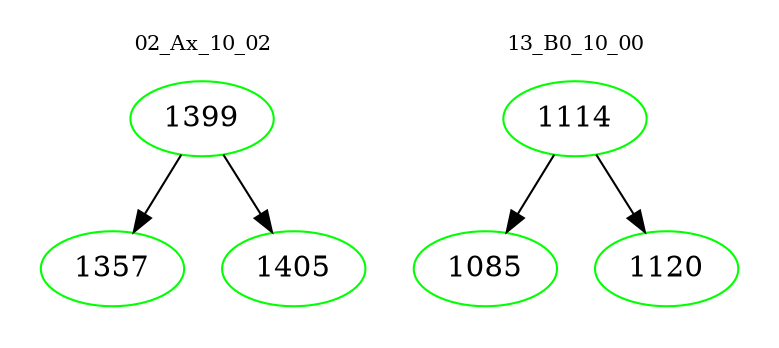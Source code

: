 digraph{
subgraph cluster_0 {
color = white
label = "02_Ax_10_02";
fontsize=10;
T0_1399 [label="1399", color="green"]
T0_1399 -> T0_1357 [color="black"]
T0_1357 [label="1357", color="green"]
T0_1399 -> T0_1405 [color="black"]
T0_1405 [label="1405", color="green"]
}
subgraph cluster_1 {
color = white
label = "13_B0_10_00";
fontsize=10;
T1_1114 [label="1114", color="green"]
T1_1114 -> T1_1085 [color="black"]
T1_1085 [label="1085", color="green"]
T1_1114 -> T1_1120 [color="black"]
T1_1120 [label="1120", color="green"]
}
}
